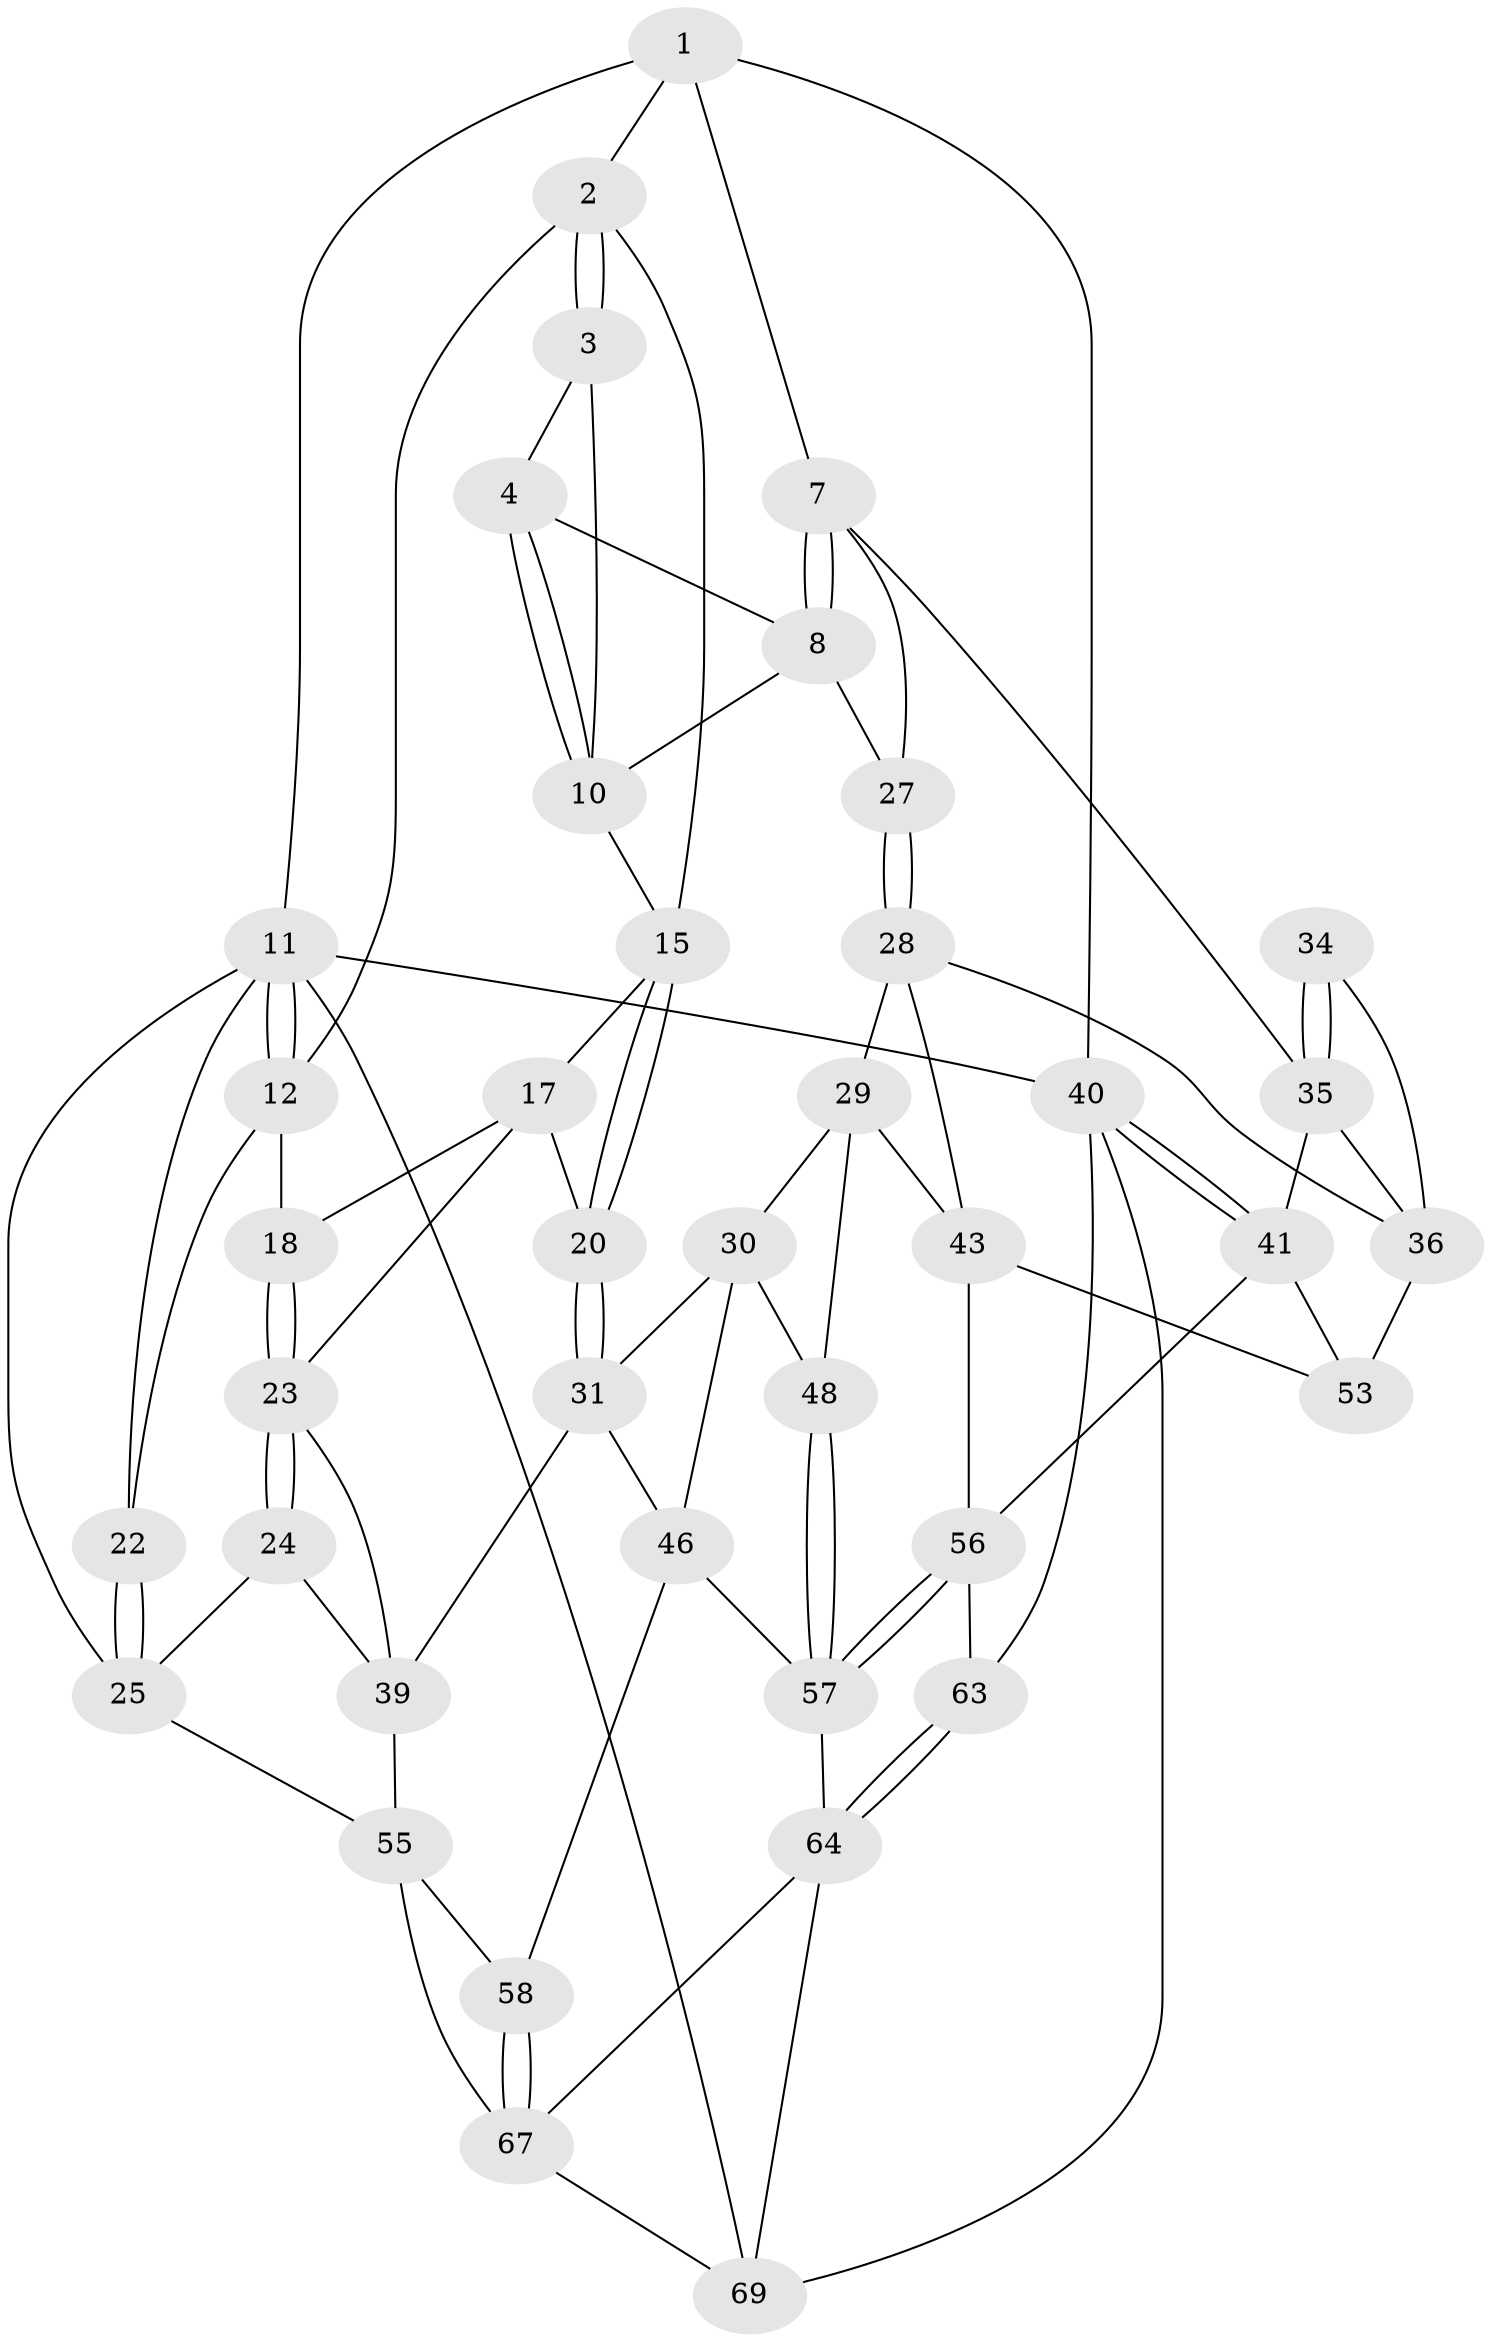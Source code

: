 // Generated by graph-tools (version 1.1) at 2025/24/03/03/25 07:24:37]
// undirected, 40 vertices, 91 edges
graph export_dot {
graph [start="1"]
  node [color=gray90,style=filled];
  1 [pos="+0.8027598196282494+0",super="+6"];
  2 [pos="+0.4709855750914741+0",super="+13"];
  3 [pos="+0.5643057161209458+0.11998649837933877"];
  4 [pos="+0.7211004362322287+0.04586170472095845",super="+5"];
  7 [pos="+1+0",super="+32"];
  8 [pos="+0.8424602724036475+0.19876209346764298",super="+9"];
  10 [pos="+0.7502701771333805+0.21272741859524247",super="+14"];
  11 [pos="+0+0",super="+51"];
  12 [pos="+0+0",super="+19"];
  15 [pos="+0.5291245671858528+0.24749600460728646",super="+16"];
  17 [pos="+0.2814842131961005+0.18430895755448534",super="+21"];
  18 [pos="+0.23018969667490197+0.1960244803786886"];
  20 [pos="+0.5258934160255844+0.28728510137186475"];
  22 [pos="+0+0.16111460582411966"];
  23 [pos="+0.14977279015297512+0.36688753404231694",super="+26"];
  24 [pos="+0.14098595096464467+0.37622104642920223"];
  25 [pos="+0+0.23345114118878665",super="+50"];
  27 [pos="+0.8061226614840129+0.33577819882838256",super="+33"];
  28 [pos="+0.8046304776507684+0.3417383486540719",super="+37"];
  29 [pos="+0.7184691738618146+0.3980328416653275",super="+44"];
  30 [pos="+0.5405322000087586+0.33560515379399664",super="+45"];
  31 [pos="+0.5308705480002175+0.32488888297565294",super="+38"];
  34 [pos="+0.9692787282433162+0.36343232463784325"];
  35 [pos="+1+0.29181247001808924",super="+42"];
  36 [pos="+0.892212375537368+0.4512374927894784",super="+52"];
  39 [pos="+0.34914011532895484+0.4751114485257232",super="+49"];
  40 [pos="+1+1",super="+65"];
  41 [pos="+1+0.7167188409189217",super="+60"];
  43 [pos="+0.793141093374683+0.4803616421463751",super="+54"];
  46 [pos="+0.4383569174266412+0.6292634021768538",super="+47"];
  48 [pos="+0.6581616458077199+0.560235509811265"];
  53 [pos="+0.8931488768412024+0.5145157597711283"];
  55 [pos="+0.0975023627253385+0.5817812086613884",super="+59"];
  56 [pos="+0.7290042071750904+0.6040833602435478",super="+61"];
  57 [pos="+0.6575401768199318+0.6161051577806947",super="+62"];
  58 [pos="+0.3791927200917536+0.6212157080640354"];
  63 [pos="+0.7899691073595227+0.9031328576806938"];
  64 [pos="+0.6045500047216001+0.7597230519306364",super="+66"];
  67 [pos="+0.30784307687398066+0.8593323233420649",super="+68"];
  69 [pos="+0+1",super="+70"];
  1 -- 2;
  1 -- 40;
  1 -- 11;
  1 -- 7;
  2 -- 3;
  2 -- 3;
  2 -- 12;
  2 -- 15;
  3 -- 4;
  3 -- 10;
  4 -- 10;
  4 -- 10;
  4 -- 8;
  7 -- 8;
  7 -- 8;
  7 -- 35;
  7 -- 27;
  8 -- 10;
  8 -- 27;
  10 -- 15;
  11 -- 12;
  11 -- 12;
  11 -- 22;
  11 -- 40;
  11 -- 25;
  11 -- 69;
  12 -- 18;
  12 -- 22;
  15 -- 20;
  15 -- 20;
  15 -- 17;
  17 -- 18;
  17 -- 20;
  17 -- 23;
  18 -- 23;
  18 -- 23;
  20 -- 31;
  20 -- 31;
  22 -- 25;
  22 -- 25;
  23 -- 24;
  23 -- 24;
  23 -- 39;
  24 -- 25;
  24 -- 39;
  25 -- 55;
  27 -- 28;
  27 -- 28;
  28 -- 29;
  28 -- 43;
  28 -- 36;
  29 -- 30;
  29 -- 48;
  29 -- 43;
  30 -- 31;
  30 -- 48;
  30 -- 46;
  31 -- 39;
  31 -- 46;
  34 -- 35;
  34 -- 35;
  34 -- 36;
  35 -- 41;
  35 -- 36;
  36 -- 53;
  39 -- 55;
  40 -- 41;
  40 -- 41;
  40 -- 69;
  40 -- 63;
  41 -- 56;
  41 -- 53;
  43 -- 56;
  43 -- 53;
  46 -- 57;
  46 -- 58;
  48 -- 57;
  48 -- 57;
  55 -- 58;
  55 -- 67;
  56 -- 57;
  56 -- 57;
  56 -- 63;
  57 -- 64;
  58 -- 67;
  58 -- 67;
  63 -- 64;
  63 -- 64;
  64 -- 67;
  64 -- 69;
  67 -- 69;
}
